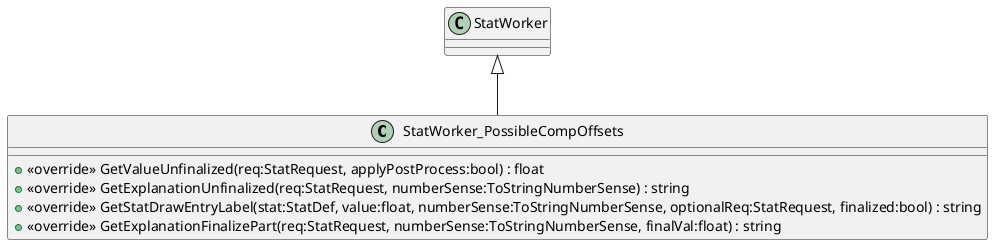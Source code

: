 @startuml
class StatWorker_PossibleCompOffsets {
    + <<override>> GetValueUnfinalized(req:StatRequest, applyPostProcess:bool) : float
    + <<override>> GetExplanationUnfinalized(req:StatRequest, numberSense:ToStringNumberSense) : string
    + <<override>> GetStatDrawEntryLabel(stat:StatDef, value:float, numberSense:ToStringNumberSense, optionalReq:StatRequest, finalized:bool) : string
    + <<override>> GetExplanationFinalizePart(req:StatRequest, numberSense:ToStringNumberSense, finalVal:float) : string
}
StatWorker <|-- StatWorker_PossibleCompOffsets
@enduml
